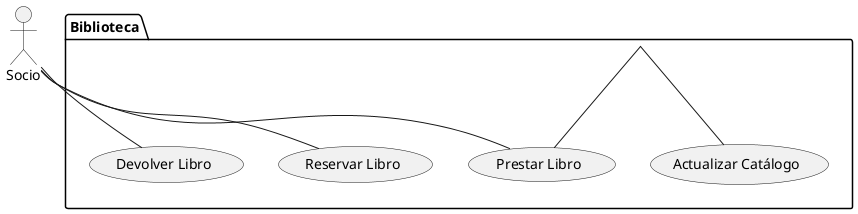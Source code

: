 @startuml

:Socio:

:Biblioteca:

package Biblioteca {
(Reservar Libro)
(Prestar Libro)
(Devolver Libro)
(Actualizar Catálogo)
}

Socio -- (Reservar Libro)
Socio -- (Devolver Libro)
Socio -- (Prestar Libro)
Biblioteca -- (Actualizar Catálogo)
Biblioteca -- (Prestar Libro)
@enduml